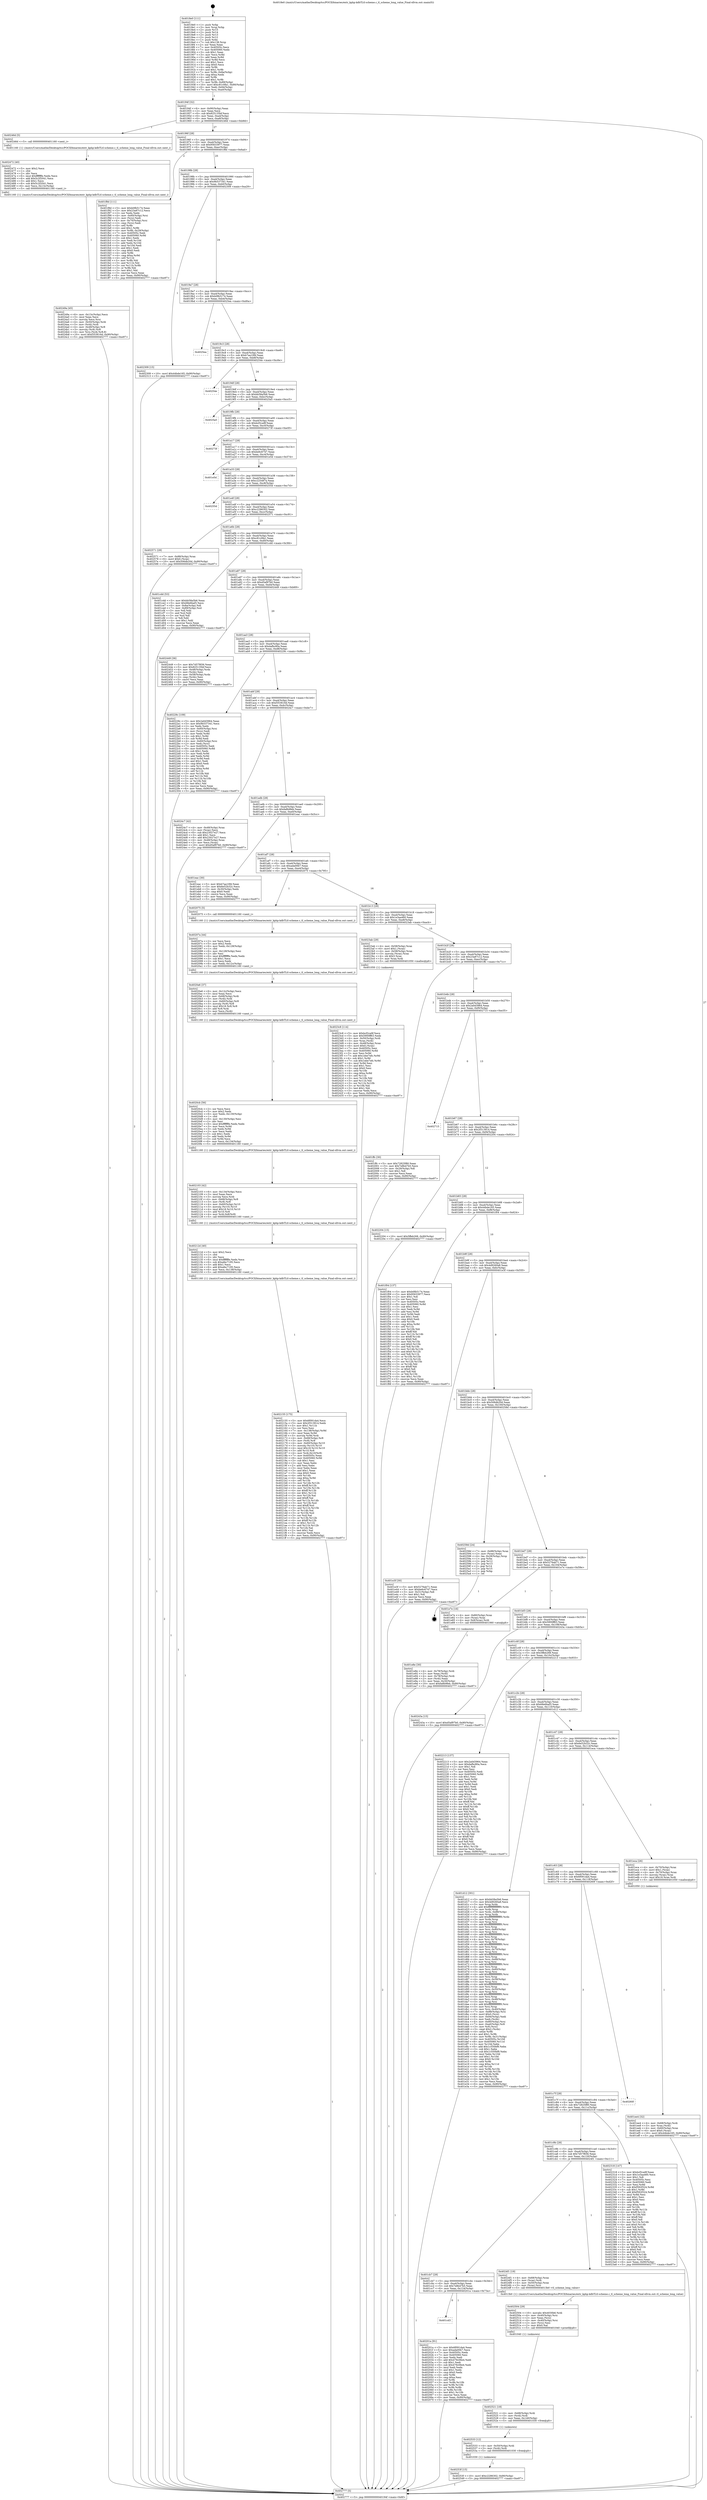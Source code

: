digraph "0x4018e0" {
  label = "0x4018e0 (/mnt/c/Users/mathe/Desktop/tcc/POCII/binaries/extr_kphp-kdbTLtl-scheme.c_tl_scheme_long_value_Final-ollvm.out::main(0))"
  labelloc = "t"
  node[shape=record]

  Entry [label="",width=0.3,height=0.3,shape=circle,fillcolor=black,style=filled]
  "0x40194f" [label="{
     0x40194f [32]\l
     | [instrs]\l
     &nbsp;&nbsp;0x40194f \<+6\>: mov -0x90(%rbp),%eax\l
     &nbsp;&nbsp;0x401955 \<+2\>: mov %eax,%ecx\l
     &nbsp;&nbsp;0x401957 \<+6\>: sub $0x825135bf,%ecx\l
     &nbsp;&nbsp;0x40195d \<+6\>: mov %eax,-0xa4(%rbp)\l
     &nbsp;&nbsp;0x401963 \<+6\>: mov %ecx,-0xa8(%rbp)\l
     &nbsp;&nbsp;0x401969 \<+6\>: je 000000000040246d \<main+0xb8d\>\l
  }"]
  "0x40246d" [label="{
     0x40246d [5]\l
     | [instrs]\l
     &nbsp;&nbsp;0x40246d \<+5\>: call 0000000000401160 \<next_i\>\l
     | [calls]\l
     &nbsp;&nbsp;0x401160 \{1\} (/mnt/c/Users/mathe/Desktop/tcc/POCII/binaries/extr_kphp-kdbTLtl-scheme.c_tl_scheme_long_value_Final-ollvm.out::next_i)\l
  }"]
  "0x40196f" [label="{
     0x40196f [28]\l
     | [instrs]\l
     &nbsp;&nbsp;0x40196f \<+5\>: jmp 0000000000401974 \<main+0x94\>\l
     &nbsp;&nbsp;0x401974 \<+6\>: mov -0xa4(%rbp),%eax\l
     &nbsp;&nbsp;0x40197a \<+5\>: sub $0x95633977,%eax\l
     &nbsp;&nbsp;0x40197f \<+6\>: mov %eax,-0xac(%rbp)\l
     &nbsp;&nbsp;0x401985 \<+6\>: je 0000000000401f8d \<main+0x6ad\>\l
  }"]
  Exit [label="",width=0.3,height=0.3,shape=circle,fillcolor=black,style=filled,peripheries=2]
  "0x401f8d" [label="{
     0x401f8d [111]\l
     | [instrs]\l
     &nbsp;&nbsp;0x401f8d \<+5\>: mov $0xb0fb5174,%eax\l
     &nbsp;&nbsp;0x401f92 \<+5\>: mov $0x23a87c12,%ecx\l
     &nbsp;&nbsp;0x401f97 \<+2\>: xor %edx,%edx\l
     &nbsp;&nbsp;0x401f99 \<+4\>: mov -0x60(%rbp),%rsi\l
     &nbsp;&nbsp;0x401f9d \<+2\>: mov (%rsi),%edi\l
     &nbsp;&nbsp;0x401f9f \<+4\>: mov -0x70(%rbp),%rsi\l
     &nbsp;&nbsp;0x401fa3 \<+2\>: cmp (%rsi),%edi\l
     &nbsp;&nbsp;0x401fa5 \<+4\>: setl %r8b\l
     &nbsp;&nbsp;0x401fa9 \<+4\>: and $0x1,%r8b\l
     &nbsp;&nbsp;0x401fad \<+4\>: mov %r8b,-0x29(%rbp)\l
     &nbsp;&nbsp;0x401fb1 \<+7\>: mov 0x40505c,%edi\l
     &nbsp;&nbsp;0x401fb8 \<+8\>: mov 0x405060,%r9d\l
     &nbsp;&nbsp;0x401fc0 \<+3\>: sub $0x1,%edx\l
     &nbsp;&nbsp;0x401fc3 \<+3\>: mov %edi,%r10d\l
     &nbsp;&nbsp;0x401fc6 \<+3\>: add %edx,%r10d\l
     &nbsp;&nbsp;0x401fc9 \<+4\>: imul %r10d,%edi\l
     &nbsp;&nbsp;0x401fcd \<+3\>: and $0x1,%edi\l
     &nbsp;&nbsp;0x401fd0 \<+3\>: cmp $0x0,%edi\l
     &nbsp;&nbsp;0x401fd3 \<+4\>: sete %r8b\l
     &nbsp;&nbsp;0x401fd7 \<+4\>: cmp $0xa,%r9d\l
     &nbsp;&nbsp;0x401fdb \<+4\>: setl %r11b\l
     &nbsp;&nbsp;0x401fdf \<+3\>: mov %r8b,%bl\l
     &nbsp;&nbsp;0x401fe2 \<+3\>: and %r11b,%bl\l
     &nbsp;&nbsp;0x401fe5 \<+3\>: xor %r11b,%r8b\l
     &nbsp;&nbsp;0x401fe8 \<+3\>: or %r8b,%bl\l
     &nbsp;&nbsp;0x401feb \<+3\>: test $0x1,%bl\l
     &nbsp;&nbsp;0x401fee \<+3\>: cmovne %ecx,%eax\l
     &nbsp;&nbsp;0x401ff1 \<+6\>: mov %eax,-0x90(%rbp)\l
     &nbsp;&nbsp;0x401ff7 \<+5\>: jmp 0000000000402777 \<main+0xe97\>\l
  }"]
  "0x40198b" [label="{
     0x40198b [28]\l
     | [instrs]\l
     &nbsp;&nbsp;0x40198b \<+5\>: jmp 0000000000401990 \<main+0xb0\>\l
     &nbsp;&nbsp;0x401990 \<+6\>: mov -0xa4(%rbp),%eax\l
     &nbsp;&nbsp;0x401996 \<+5\>: sub $0x9b537341,%eax\l
     &nbsp;&nbsp;0x40199b \<+6\>: mov %eax,-0xb0(%rbp)\l
     &nbsp;&nbsp;0x4019a1 \<+6\>: je 0000000000402309 \<main+0xa29\>\l
  }"]
  "0x40253f" [label="{
     0x40253f [15]\l
     | [instrs]\l
     &nbsp;&nbsp;0x40253f \<+10\>: movl $0xc2286302,-0x90(%rbp)\l
     &nbsp;&nbsp;0x402549 \<+5\>: jmp 0000000000402777 \<main+0xe97\>\l
  }"]
  "0x402309" [label="{
     0x402309 [15]\l
     | [instrs]\l
     &nbsp;&nbsp;0x402309 \<+10\>: movl $0x44bde165,-0x90(%rbp)\l
     &nbsp;&nbsp;0x402313 \<+5\>: jmp 0000000000402777 \<main+0xe97\>\l
  }"]
  "0x4019a7" [label="{
     0x4019a7 [28]\l
     | [instrs]\l
     &nbsp;&nbsp;0x4019a7 \<+5\>: jmp 00000000004019ac \<main+0xcc\>\l
     &nbsp;&nbsp;0x4019ac \<+6\>: mov -0xa4(%rbp),%eax\l
     &nbsp;&nbsp;0x4019b2 \<+5\>: sub $0xb0fb5174,%eax\l
     &nbsp;&nbsp;0x4019b7 \<+6\>: mov %eax,-0xb4(%rbp)\l
     &nbsp;&nbsp;0x4019bd \<+6\>: je 00000000004025ea \<main+0xd0a\>\l
  }"]
  "0x402533" [label="{
     0x402533 [12]\l
     | [instrs]\l
     &nbsp;&nbsp;0x402533 \<+4\>: mov -0x50(%rbp),%rdi\l
     &nbsp;&nbsp;0x402537 \<+3\>: mov (%rdi),%rdi\l
     &nbsp;&nbsp;0x40253a \<+5\>: call 0000000000401030 \<free@plt\>\l
     | [calls]\l
     &nbsp;&nbsp;0x401030 \{1\} (unknown)\l
  }"]
  "0x4025ea" [label="{
     0x4025ea\l
  }", style=dashed]
  "0x4019c3" [label="{
     0x4019c3 [28]\l
     | [instrs]\l
     &nbsp;&nbsp;0x4019c3 \<+5\>: jmp 00000000004019c8 \<main+0xe8\>\l
     &nbsp;&nbsp;0x4019c8 \<+6\>: mov -0xa4(%rbp),%eax\l
     &nbsp;&nbsp;0x4019ce \<+5\>: sub $0xb7aa10fd,%eax\l
     &nbsp;&nbsp;0x4019d3 \<+6\>: mov %eax,-0xb8(%rbp)\l
     &nbsp;&nbsp;0x4019d9 \<+6\>: je 000000000040254e \<main+0xc6e\>\l
  }"]
  "0x402521" [label="{
     0x402521 [18]\l
     | [instrs]\l
     &nbsp;&nbsp;0x402521 \<+4\>: mov -0x68(%rbp),%rdi\l
     &nbsp;&nbsp;0x402525 \<+3\>: mov (%rdi),%rdi\l
     &nbsp;&nbsp;0x402528 \<+6\>: mov %eax,-0x140(%rbp)\l
     &nbsp;&nbsp;0x40252e \<+5\>: call 0000000000401030 \<free@plt\>\l
     | [calls]\l
     &nbsp;&nbsp;0x401030 \{1\} (unknown)\l
  }"]
  "0x40254e" [label="{
     0x40254e\l
  }", style=dashed]
  "0x4019df" [label="{
     0x4019df [28]\l
     | [instrs]\l
     &nbsp;&nbsp;0x4019df \<+5\>: jmp 00000000004019e4 \<main+0x104\>\l
     &nbsp;&nbsp;0x4019e4 \<+6\>: mov -0xa4(%rbp),%eax\l
     &nbsp;&nbsp;0x4019ea \<+5\>: sub $0xbb58a5b6,%eax\l
     &nbsp;&nbsp;0x4019ef \<+6\>: mov %eax,-0xbc(%rbp)\l
     &nbsp;&nbsp;0x4019f5 \<+6\>: je 00000000004025a5 \<main+0xcc5\>\l
  }"]
  "0x402504" [label="{
     0x402504 [29]\l
     | [instrs]\l
     &nbsp;&nbsp;0x402504 \<+10\>: movabs $0x4030b6,%rdi\l
     &nbsp;&nbsp;0x40250e \<+4\>: mov -0x40(%rbp),%rsi\l
     &nbsp;&nbsp;0x402512 \<+2\>: mov %eax,(%rsi)\l
     &nbsp;&nbsp;0x402514 \<+4\>: mov -0x40(%rbp),%rsi\l
     &nbsp;&nbsp;0x402518 \<+2\>: mov (%rsi),%esi\l
     &nbsp;&nbsp;0x40251a \<+2\>: mov $0x0,%al\l
     &nbsp;&nbsp;0x40251c \<+5\>: call 0000000000401040 \<printf@plt\>\l
     | [calls]\l
     &nbsp;&nbsp;0x401040 \{1\} (unknown)\l
  }"]
  "0x4025a5" [label="{
     0x4025a5\l
  }", style=dashed]
  "0x4019fb" [label="{
     0x4019fb [28]\l
     | [instrs]\l
     &nbsp;&nbsp;0x4019fb \<+5\>: jmp 0000000000401a00 \<main+0x120\>\l
     &nbsp;&nbsp;0x401a00 \<+6\>: mov -0xa4(%rbp),%eax\l
     &nbsp;&nbsp;0x401a06 \<+5\>: sub $0xbcf2ca9f,%eax\l
     &nbsp;&nbsp;0x401a0b \<+6\>: mov %eax,-0xc0(%rbp)\l
     &nbsp;&nbsp;0x401a11 \<+6\>: je 000000000040273f \<main+0xe5f\>\l
  }"]
  "0x40249a" [label="{
     0x40249a [45]\l
     | [instrs]\l
     &nbsp;&nbsp;0x40249a \<+6\>: mov -0x13c(%rbp),%ecx\l
     &nbsp;&nbsp;0x4024a0 \<+3\>: imul %eax,%ecx\l
     &nbsp;&nbsp;0x4024a3 \<+3\>: movslq %ecx,%rsi\l
     &nbsp;&nbsp;0x4024a6 \<+4\>: mov -0x50(%rbp),%rdi\l
     &nbsp;&nbsp;0x4024aa \<+3\>: mov (%rdi),%rdi\l
     &nbsp;&nbsp;0x4024ad \<+4\>: mov -0x48(%rbp),%r8\l
     &nbsp;&nbsp;0x4024b1 \<+3\>: movslq (%r8),%r8\l
     &nbsp;&nbsp;0x4024b4 \<+4\>: mov %rsi,(%rdi,%r8,8)\l
     &nbsp;&nbsp;0x4024b8 \<+10\>: movl $0xf353616d,-0x90(%rbp)\l
     &nbsp;&nbsp;0x4024c2 \<+5\>: jmp 0000000000402777 \<main+0xe97\>\l
  }"]
  "0x40273f" [label="{
     0x40273f\l
  }", style=dashed]
  "0x401a17" [label="{
     0x401a17 [28]\l
     | [instrs]\l
     &nbsp;&nbsp;0x401a17 \<+5\>: jmp 0000000000401a1c \<main+0x13c\>\l
     &nbsp;&nbsp;0x401a1c \<+6\>: mov -0xa4(%rbp),%eax\l
     &nbsp;&nbsp;0x401a22 \<+5\>: sub $0xbe6c6747,%eax\l
     &nbsp;&nbsp;0x401a27 \<+6\>: mov %eax,-0xc4(%rbp)\l
     &nbsp;&nbsp;0x401a2d \<+6\>: je 0000000000401e5d \<main+0x57d\>\l
  }"]
  "0x402472" [label="{
     0x402472 [40]\l
     | [instrs]\l
     &nbsp;&nbsp;0x402472 \<+5\>: mov $0x2,%ecx\l
     &nbsp;&nbsp;0x402477 \<+1\>: cltd\l
     &nbsp;&nbsp;0x402478 \<+2\>: idiv %ecx\l
     &nbsp;&nbsp;0x40247a \<+6\>: imul $0xfffffffe,%edx,%ecx\l
     &nbsp;&nbsp;0x402480 \<+6\>: add $0x5c2f2041,%ecx\l
     &nbsp;&nbsp;0x402486 \<+3\>: add $0x1,%ecx\l
     &nbsp;&nbsp;0x402489 \<+6\>: sub $0x5c2f2041,%ecx\l
     &nbsp;&nbsp;0x40248f \<+6\>: mov %ecx,-0x13c(%rbp)\l
     &nbsp;&nbsp;0x402495 \<+5\>: call 0000000000401160 \<next_i\>\l
     | [calls]\l
     &nbsp;&nbsp;0x401160 \{1\} (/mnt/c/Users/mathe/Desktop/tcc/POCII/binaries/extr_kphp-kdbTLtl-scheme.c_tl_scheme_long_value_Final-ollvm.out::next_i)\l
  }"]
  "0x401e5d" [label="{
     0x401e5d\l
  }", style=dashed]
  "0x401a33" [label="{
     0x401a33 [28]\l
     | [instrs]\l
     &nbsp;&nbsp;0x401a33 \<+5\>: jmp 0000000000401a38 \<main+0x158\>\l
     &nbsp;&nbsp;0x401a38 \<+6\>: mov -0xa4(%rbp),%eax\l
     &nbsp;&nbsp;0x401a3e \<+5\>: sub $0xc225487a,%eax\l
     &nbsp;&nbsp;0x401a43 \<+6\>: mov %eax,-0xc8(%rbp)\l
     &nbsp;&nbsp;0x401a49 \<+6\>: je 000000000040255d \<main+0xc7d\>\l
  }"]
  "0x4023c8" [label="{
     0x4023c8 [114]\l
     | [instrs]\l
     &nbsp;&nbsp;0x4023c8 \<+5\>: mov $0xbcf2ca9f,%ecx\l
     &nbsp;&nbsp;0x4023cd \<+5\>: mov $0x5900ff63,%edx\l
     &nbsp;&nbsp;0x4023d2 \<+4\>: mov -0x50(%rbp),%rdi\l
     &nbsp;&nbsp;0x4023d6 \<+3\>: mov %rax,(%rdi)\l
     &nbsp;&nbsp;0x4023d9 \<+4\>: mov -0x48(%rbp),%rax\l
     &nbsp;&nbsp;0x4023dd \<+6\>: movl $0x0,(%rax)\l
     &nbsp;&nbsp;0x4023e3 \<+7\>: mov 0x40505c,%esi\l
     &nbsp;&nbsp;0x4023ea \<+8\>: mov 0x405060,%r8d\l
     &nbsp;&nbsp;0x4023f2 \<+3\>: mov %esi,%r9d\l
     &nbsp;&nbsp;0x4023f5 \<+7\>: add $0x1ebe7efc,%r9d\l
     &nbsp;&nbsp;0x4023fc \<+4\>: sub $0x1,%r9d\l
     &nbsp;&nbsp;0x402400 \<+7\>: sub $0x1ebe7efc,%r9d\l
     &nbsp;&nbsp;0x402407 \<+4\>: imul %r9d,%esi\l
     &nbsp;&nbsp;0x40240b \<+3\>: and $0x1,%esi\l
     &nbsp;&nbsp;0x40240e \<+3\>: cmp $0x0,%esi\l
     &nbsp;&nbsp;0x402411 \<+4\>: sete %r10b\l
     &nbsp;&nbsp;0x402415 \<+4\>: cmp $0xa,%r8d\l
     &nbsp;&nbsp;0x402419 \<+4\>: setl %r11b\l
     &nbsp;&nbsp;0x40241d \<+3\>: mov %r10b,%bl\l
     &nbsp;&nbsp;0x402420 \<+3\>: and %r11b,%bl\l
     &nbsp;&nbsp;0x402423 \<+3\>: xor %r11b,%r10b\l
     &nbsp;&nbsp;0x402426 \<+3\>: or %r10b,%bl\l
     &nbsp;&nbsp;0x402429 \<+3\>: test $0x1,%bl\l
     &nbsp;&nbsp;0x40242c \<+3\>: cmovne %edx,%ecx\l
     &nbsp;&nbsp;0x40242f \<+6\>: mov %ecx,-0x90(%rbp)\l
     &nbsp;&nbsp;0x402435 \<+5\>: jmp 0000000000402777 \<main+0xe97\>\l
  }"]
  "0x40255d" [label="{
     0x40255d\l
  }", style=dashed]
  "0x401a4f" [label="{
     0x401a4f [28]\l
     | [instrs]\l
     &nbsp;&nbsp;0x401a4f \<+5\>: jmp 0000000000401a54 \<main+0x174\>\l
     &nbsp;&nbsp;0x401a54 \<+6\>: mov -0xa4(%rbp),%eax\l
     &nbsp;&nbsp;0x401a5a \<+5\>: sub $0xc2286302,%eax\l
     &nbsp;&nbsp;0x401a5f \<+6\>: mov %eax,-0xcc(%rbp)\l
     &nbsp;&nbsp;0x401a65 \<+6\>: je 0000000000402571 \<main+0xc91\>\l
  }"]
  "0x402155" [label="{
     0x402155 [175]\l
     | [instrs]\l
     &nbsp;&nbsp;0x402155 \<+5\>: mov $0x6f091da4,%ecx\l
     &nbsp;&nbsp;0x40215a \<+5\>: mov $0x2f313914,%edx\l
     &nbsp;&nbsp;0x40215f \<+3\>: mov $0x1,%r11b\l
     &nbsp;&nbsp;0x402162 \<+2\>: xor %esi,%esi\l
     &nbsp;&nbsp;0x402164 \<+7\>: mov -0x138(%rbp),%r9d\l
     &nbsp;&nbsp;0x40216b \<+4\>: imul %eax,%r9d\l
     &nbsp;&nbsp;0x40216f \<+3\>: movslq %r9d,%rdi\l
     &nbsp;&nbsp;0x402172 \<+4\>: mov -0x68(%rbp),%r8\l
     &nbsp;&nbsp;0x402176 \<+3\>: mov (%r8),%r8\l
     &nbsp;&nbsp;0x402179 \<+4\>: mov -0x60(%rbp),%r10\l
     &nbsp;&nbsp;0x40217d \<+3\>: movslq (%r10),%r10\l
     &nbsp;&nbsp;0x402180 \<+4\>: imul $0x18,%r10,%r10\l
     &nbsp;&nbsp;0x402184 \<+3\>: add %r10,%r8\l
     &nbsp;&nbsp;0x402187 \<+4\>: mov %rdi,0x10(%r8)\l
     &nbsp;&nbsp;0x40218b \<+7\>: mov 0x40505c,%eax\l
     &nbsp;&nbsp;0x402192 \<+8\>: mov 0x405060,%r9d\l
     &nbsp;&nbsp;0x40219a \<+3\>: sub $0x1,%esi\l
     &nbsp;&nbsp;0x40219d \<+2\>: mov %eax,%ebx\l
     &nbsp;&nbsp;0x40219f \<+2\>: add %esi,%ebx\l
     &nbsp;&nbsp;0x4021a1 \<+3\>: imul %ebx,%eax\l
     &nbsp;&nbsp;0x4021a4 \<+3\>: and $0x1,%eax\l
     &nbsp;&nbsp;0x4021a7 \<+3\>: cmp $0x0,%eax\l
     &nbsp;&nbsp;0x4021aa \<+4\>: sete %r14b\l
     &nbsp;&nbsp;0x4021ae \<+4\>: cmp $0xa,%r9d\l
     &nbsp;&nbsp;0x4021b2 \<+4\>: setl %r15b\l
     &nbsp;&nbsp;0x4021b6 \<+3\>: mov %r14b,%r12b\l
     &nbsp;&nbsp;0x4021b9 \<+4\>: xor $0xff,%r12b\l
     &nbsp;&nbsp;0x4021bd \<+3\>: mov %r15b,%r13b\l
     &nbsp;&nbsp;0x4021c0 \<+4\>: xor $0xff,%r13b\l
     &nbsp;&nbsp;0x4021c4 \<+4\>: xor $0x1,%r11b\l
     &nbsp;&nbsp;0x4021c8 \<+3\>: mov %r12b,%al\l
     &nbsp;&nbsp;0x4021cb \<+2\>: and $0xff,%al\l
     &nbsp;&nbsp;0x4021cd \<+3\>: and %r11b,%r14b\l
     &nbsp;&nbsp;0x4021d0 \<+3\>: mov %r13b,%sil\l
     &nbsp;&nbsp;0x4021d3 \<+4\>: and $0xff,%sil\l
     &nbsp;&nbsp;0x4021d7 \<+3\>: and %r11b,%r15b\l
     &nbsp;&nbsp;0x4021da \<+3\>: or %r14b,%al\l
     &nbsp;&nbsp;0x4021dd \<+3\>: or %r15b,%sil\l
     &nbsp;&nbsp;0x4021e0 \<+3\>: xor %sil,%al\l
     &nbsp;&nbsp;0x4021e3 \<+3\>: or %r13b,%r12b\l
     &nbsp;&nbsp;0x4021e6 \<+4\>: xor $0xff,%r12b\l
     &nbsp;&nbsp;0x4021ea \<+4\>: or $0x1,%r11b\l
     &nbsp;&nbsp;0x4021ee \<+3\>: and %r11b,%r12b\l
     &nbsp;&nbsp;0x4021f1 \<+3\>: or %r12b,%al\l
     &nbsp;&nbsp;0x4021f4 \<+2\>: test $0x1,%al\l
     &nbsp;&nbsp;0x4021f6 \<+3\>: cmovne %edx,%ecx\l
     &nbsp;&nbsp;0x4021f9 \<+6\>: mov %ecx,-0x90(%rbp)\l
     &nbsp;&nbsp;0x4021ff \<+5\>: jmp 0000000000402777 \<main+0xe97\>\l
  }"]
  "0x402571" [label="{
     0x402571 [28]\l
     | [instrs]\l
     &nbsp;&nbsp;0x402571 \<+7\>: mov -0x88(%rbp),%rax\l
     &nbsp;&nbsp;0x402578 \<+6\>: movl $0x0,(%rax)\l
     &nbsp;&nbsp;0x40257e \<+10\>: movl $0x506db20d,-0x90(%rbp)\l
     &nbsp;&nbsp;0x402588 \<+5\>: jmp 0000000000402777 \<main+0xe97\>\l
  }"]
  "0x401a6b" [label="{
     0x401a6b [28]\l
     | [instrs]\l
     &nbsp;&nbsp;0x401a6b \<+5\>: jmp 0000000000401a70 \<main+0x190\>\l
     &nbsp;&nbsp;0x401a70 \<+6\>: mov -0xa4(%rbp),%eax\l
     &nbsp;&nbsp;0x401a76 \<+5\>: sub $0xc81c0fa1,%eax\l
     &nbsp;&nbsp;0x401a7b \<+6\>: mov %eax,-0xd0(%rbp)\l
     &nbsp;&nbsp;0x401a81 \<+6\>: je 0000000000401cdd \<main+0x3fd\>\l
  }"]
  "0x40212d" [label="{
     0x40212d [40]\l
     | [instrs]\l
     &nbsp;&nbsp;0x40212d \<+5\>: mov $0x2,%ecx\l
     &nbsp;&nbsp;0x402132 \<+1\>: cltd\l
     &nbsp;&nbsp;0x402133 \<+2\>: idiv %ecx\l
     &nbsp;&nbsp;0x402135 \<+6\>: imul $0xfffffffe,%edx,%ecx\l
     &nbsp;&nbsp;0x40213b \<+6\>: sub $0xafec7195,%ecx\l
     &nbsp;&nbsp;0x402141 \<+3\>: add $0x1,%ecx\l
     &nbsp;&nbsp;0x402144 \<+6\>: add $0xafec7195,%ecx\l
     &nbsp;&nbsp;0x40214a \<+6\>: mov %ecx,-0x138(%rbp)\l
     &nbsp;&nbsp;0x402150 \<+5\>: call 0000000000401160 \<next_i\>\l
     | [calls]\l
     &nbsp;&nbsp;0x401160 \{1\} (/mnt/c/Users/mathe/Desktop/tcc/POCII/binaries/extr_kphp-kdbTLtl-scheme.c_tl_scheme_long_value_Final-ollvm.out::next_i)\l
  }"]
  "0x401cdd" [label="{
     0x401cdd [53]\l
     | [instrs]\l
     &nbsp;&nbsp;0x401cdd \<+5\>: mov $0xbb58a5b6,%eax\l
     &nbsp;&nbsp;0x401ce2 \<+5\>: mov $0x68e6baf3,%ecx\l
     &nbsp;&nbsp;0x401ce7 \<+6\>: mov -0x8a(%rbp),%dl\l
     &nbsp;&nbsp;0x401ced \<+7\>: mov -0x89(%rbp),%sil\l
     &nbsp;&nbsp;0x401cf4 \<+3\>: mov %dl,%dil\l
     &nbsp;&nbsp;0x401cf7 \<+3\>: and %sil,%dil\l
     &nbsp;&nbsp;0x401cfa \<+3\>: xor %sil,%dl\l
     &nbsp;&nbsp;0x401cfd \<+3\>: or %dl,%dil\l
     &nbsp;&nbsp;0x401d00 \<+4\>: test $0x1,%dil\l
     &nbsp;&nbsp;0x401d04 \<+3\>: cmovne %ecx,%eax\l
     &nbsp;&nbsp;0x401d07 \<+6\>: mov %eax,-0x90(%rbp)\l
     &nbsp;&nbsp;0x401d0d \<+5\>: jmp 0000000000402777 \<main+0xe97\>\l
  }"]
  "0x401a87" [label="{
     0x401a87 [28]\l
     | [instrs]\l
     &nbsp;&nbsp;0x401a87 \<+5\>: jmp 0000000000401a8c \<main+0x1ac\>\l
     &nbsp;&nbsp;0x401a8c \<+6\>: mov -0xa4(%rbp),%eax\l
     &nbsp;&nbsp;0x401a92 \<+5\>: sub $0xd5af97b0,%eax\l
     &nbsp;&nbsp;0x401a97 \<+6\>: mov %eax,-0xd4(%rbp)\l
     &nbsp;&nbsp;0x401a9d \<+6\>: je 0000000000402449 \<main+0xb69\>\l
  }"]
  "0x402777" [label="{
     0x402777 [5]\l
     | [instrs]\l
     &nbsp;&nbsp;0x402777 \<+5\>: jmp 000000000040194f \<main+0x6f\>\l
  }"]
  "0x4018e0" [label="{
     0x4018e0 [111]\l
     | [instrs]\l
     &nbsp;&nbsp;0x4018e0 \<+1\>: push %rbp\l
     &nbsp;&nbsp;0x4018e1 \<+3\>: mov %rsp,%rbp\l
     &nbsp;&nbsp;0x4018e4 \<+2\>: push %r15\l
     &nbsp;&nbsp;0x4018e6 \<+2\>: push %r14\l
     &nbsp;&nbsp;0x4018e8 \<+2\>: push %r13\l
     &nbsp;&nbsp;0x4018ea \<+2\>: push %r12\l
     &nbsp;&nbsp;0x4018ec \<+1\>: push %rbx\l
     &nbsp;&nbsp;0x4018ed \<+7\>: sub $0x138,%rsp\l
     &nbsp;&nbsp;0x4018f4 \<+2\>: xor %eax,%eax\l
     &nbsp;&nbsp;0x4018f6 \<+7\>: mov 0x40505c,%ecx\l
     &nbsp;&nbsp;0x4018fd \<+7\>: mov 0x405060,%edx\l
     &nbsp;&nbsp;0x401904 \<+3\>: sub $0x1,%eax\l
     &nbsp;&nbsp;0x401907 \<+3\>: mov %ecx,%r8d\l
     &nbsp;&nbsp;0x40190a \<+3\>: add %eax,%r8d\l
     &nbsp;&nbsp;0x40190d \<+4\>: imul %r8d,%ecx\l
     &nbsp;&nbsp;0x401911 \<+3\>: and $0x1,%ecx\l
     &nbsp;&nbsp;0x401914 \<+3\>: cmp $0x0,%ecx\l
     &nbsp;&nbsp;0x401917 \<+4\>: sete %r9b\l
     &nbsp;&nbsp;0x40191b \<+4\>: and $0x1,%r9b\l
     &nbsp;&nbsp;0x40191f \<+7\>: mov %r9b,-0x8a(%rbp)\l
     &nbsp;&nbsp;0x401926 \<+3\>: cmp $0xa,%edx\l
     &nbsp;&nbsp;0x401929 \<+4\>: setl %r9b\l
     &nbsp;&nbsp;0x40192d \<+4\>: and $0x1,%r9b\l
     &nbsp;&nbsp;0x401931 \<+7\>: mov %r9b,-0x89(%rbp)\l
     &nbsp;&nbsp;0x401938 \<+10\>: movl $0xc81c0fa1,-0x90(%rbp)\l
     &nbsp;&nbsp;0x401942 \<+6\>: mov %edi,-0x94(%rbp)\l
     &nbsp;&nbsp;0x401948 \<+7\>: mov %rsi,-0xa0(%rbp)\l
  }"]
  "0x402103" [label="{
     0x402103 [42]\l
     | [instrs]\l
     &nbsp;&nbsp;0x402103 \<+6\>: mov -0x134(%rbp),%ecx\l
     &nbsp;&nbsp;0x402109 \<+3\>: imul %eax,%ecx\l
     &nbsp;&nbsp;0x40210c \<+3\>: movslq %ecx,%rdi\l
     &nbsp;&nbsp;0x40210f \<+4\>: mov -0x68(%rbp),%r8\l
     &nbsp;&nbsp;0x402113 \<+3\>: mov (%r8),%r8\l
     &nbsp;&nbsp;0x402116 \<+4\>: mov -0x60(%rbp),%r10\l
     &nbsp;&nbsp;0x40211a \<+3\>: movslq (%r10),%r10\l
     &nbsp;&nbsp;0x40211d \<+4\>: imul $0x18,%r10,%r10\l
     &nbsp;&nbsp;0x402121 \<+3\>: add %r10,%r8\l
     &nbsp;&nbsp;0x402124 \<+4\>: mov %rdi,0x8(%r8)\l
     &nbsp;&nbsp;0x402128 \<+5\>: call 0000000000401160 \<next_i\>\l
     | [calls]\l
     &nbsp;&nbsp;0x401160 \{1\} (/mnt/c/Users/mathe/Desktop/tcc/POCII/binaries/extr_kphp-kdbTLtl-scheme.c_tl_scheme_long_value_Final-ollvm.out::next_i)\l
  }"]
  "0x402449" [label="{
     0x402449 [36]\l
     | [instrs]\l
     &nbsp;&nbsp;0x402449 \<+5\>: mov $0x7d57f656,%eax\l
     &nbsp;&nbsp;0x40244e \<+5\>: mov $0x825135bf,%ecx\l
     &nbsp;&nbsp;0x402453 \<+4\>: mov -0x48(%rbp),%rdx\l
     &nbsp;&nbsp;0x402457 \<+2\>: mov (%rdx),%esi\l
     &nbsp;&nbsp;0x402459 \<+4\>: mov -0x58(%rbp),%rdx\l
     &nbsp;&nbsp;0x40245d \<+2\>: cmp (%rdx),%esi\l
     &nbsp;&nbsp;0x40245f \<+3\>: cmovl %ecx,%eax\l
     &nbsp;&nbsp;0x402462 \<+6\>: mov %eax,-0x90(%rbp)\l
     &nbsp;&nbsp;0x402468 \<+5\>: jmp 0000000000402777 \<main+0xe97\>\l
  }"]
  "0x401aa3" [label="{
     0x401aa3 [28]\l
     | [instrs]\l
     &nbsp;&nbsp;0x401aa3 \<+5\>: jmp 0000000000401aa8 \<main+0x1c8\>\l
     &nbsp;&nbsp;0x401aa8 \<+6\>: mov -0xa4(%rbp),%eax\l
     &nbsp;&nbsp;0x401aae \<+5\>: sub $0xdafbc80a,%eax\l
     &nbsp;&nbsp;0x401ab3 \<+6\>: mov %eax,-0xd8(%rbp)\l
     &nbsp;&nbsp;0x401ab9 \<+6\>: je 000000000040229c \<main+0x9bc\>\l
  }"]
  "0x4020cb" [label="{
     0x4020cb [56]\l
     | [instrs]\l
     &nbsp;&nbsp;0x4020cb \<+2\>: xor %ecx,%ecx\l
     &nbsp;&nbsp;0x4020cd \<+5\>: mov $0x2,%edx\l
     &nbsp;&nbsp;0x4020d2 \<+6\>: mov %edx,-0x130(%rbp)\l
     &nbsp;&nbsp;0x4020d8 \<+1\>: cltd\l
     &nbsp;&nbsp;0x4020d9 \<+6\>: mov -0x130(%rbp),%esi\l
     &nbsp;&nbsp;0x4020df \<+2\>: idiv %esi\l
     &nbsp;&nbsp;0x4020e1 \<+6\>: imul $0xfffffffe,%edx,%edx\l
     &nbsp;&nbsp;0x4020e7 \<+3\>: mov %ecx,%r9d\l
     &nbsp;&nbsp;0x4020ea \<+3\>: sub %edx,%r9d\l
     &nbsp;&nbsp;0x4020ed \<+2\>: mov %ecx,%edx\l
     &nbsp;&nbsp;0x4020ef \<+3\>: sub $0x1,%edx\l
     &nbsp;&nbsp;0x4020f2 \<+3\>: add %edx,%r9d\l
     &nbsp;&nbsp;0x4020f5 \<+3\>: sub %r9d,%ecx\l
     &nbsp;&nbsp;0x4020f8 \<+6\>: mov %ecx,-0x134(%rbp)\l
     &nbsp;&nbsp;0x4020fe \<+5\>: call 0000000000401160 \<next_i\>\l
     | [calls]\l
     &nbsp;&nbsp;0x401160 \{1\} (/mnt/c/Users/mathe/Desktop/tcc/POCII/binaries/extr_kphp-kdbTLtl-scheme.c_tl_scheme_long_value_Final-ollvm.out::next_i)\l
  }"]
  "0x40229c" [label="{
     0x40229c [109]\l
     | [instrs]\l
     &nbsp;&nbsp;0x40229c \<+5\>: mov $0x2a0d3964,%eax\l
     &nbsp;&nbsp;0x4022a1 \<+5\>: mov $0x9b537341,%ecx\l
     &nbsp;&nbsp;0x4022a6 \<+2\>: xor %edx,%edx\l
     &nbsp;&nbsp;0x4022a8 \<+4\>: mov -0x60(%rbp),%rsi\l
     &nbsp;&nbsp;0x4022ac \<+2\>: mov (%rsi),%edi\l
     &nbsp;&nbsp;0x4022ae \<+3\>: mov %edx,%r8d\l
     &nbsp;&nbsp;0x4022b1 \<+4\>: sub $0x1,%r8d\l
     &nbsp;&nbsp;0x4022b5 \<+3\>: sub %r8d,%edi\l
     &nbsp;&nbsp;0x4022b8 \<+4\>: mov -0x60(%rbp),%rsi\l
     &nbsp;&nbsp;0x4022bc \<+2\>: mov %edi,(%rsi)\l
     &nbsp;&nbsp;0x4022be \<+7\>: mov 0x40505c,%edi\l
     &nbsp;&nbsp;0x4022c5 \<+8\>: mov 0x405060,%r8d\l
     &nbsp;&nbsp;0x4022cd \<+3\>: sub $0x1,%edx\l
     &nbsp;&nbsp;0x4022d0 \<+3\>: mov %edi,%r9d\l
     &nbsp;&nbsp;0x4022d3 \<+3\>: add %edx,%r9d\l
     &nbsp;&nbsp;0x4022d6 \<+4\>: imul %r9d,%edi\l
     &nbsp;&nbsp;0x4022da \<+3\>: and $0x1,%edi\l
     &nbsp;&nbsp;0x4022dd \<+3\>: cmp $0x0,%edi\l
     &nbsp;&nbsp;0x4022e0 \<+4\>: sete %r10b\l
     &nbsp;&nbsp;0x4022e4 \<+4\>: cmp $0xa,%r8d\l
     &nbsp;&nbsp;0x4022e8 \<+4\>: setl %r11b\l
     &nbsp;&nbsp;0x4022ec \<+3\>: mov %r10b,%bl\l
     &nbsp;&nbsp;0x4022ef \<+3\>: and %r11b,%bl\l
     &nbsp;&nbsp;0x4022f2 \<+3\>: xor %r11b,%r10b\l
     &nbsp;&nbsp;0x4022f5 \<+3\>: or %r10b,%bl\l
     &nbsp;&nbsp;0x4022f8 \<+3\>: test $0x1,%bl\l
     &nbsp;&nbsp;0x4022fb \<+3\>: cmovne %ecx,%eax\l
     &nbsp;&nbsp;0x4022fe \<+6\>: mov %eax,-0x90(%rbp)\l
     &nbsp;&nbsp;0x402304 \<+5\>: jmp 0000000000402777 \<main+0xe97\>\l
  }"]
  "0x401abf" [label="{
     0x401abf [28]\l
     | [instrs]\l
     &nbsp;&nbsp;0x401abf \<+5\>: jmp 0000000000401ac4 \<main+0x1e4\>\l
     &nbsp;&nbsp;0x401ac4 \<+6\>: mov -0xa4(%rbp),%eax\l
     &nbsp;&nbsp;0x401aca \<+5\>: sub $0xf353616d,%eax\l
     &nbsp;&nbsp;0x401acf \<+6\>: mov %eax,-0xdc(%rbp)\l
     &nbsp;&nbsp;0x401ad5 \<+6\>: je 00000000004024c7 \<main+0xbe7\>\l
  }"]
  "0x4020a6" [label="{
     0x4020a6 [37]\l
     | [instrs]\l
     &nbsp;&nbsp;0x4020a6 \<+6\>: mov -0x12c(%rbp),%ecx\l
     &nbsp;&nbsp;0x4020ac \<+3\>: imul %eax,%ecx\l
     &nbsp;&nbsp;0x4020af \<+4\>: mov -0x68(%rbp),%rdi\l
     &nbsp;&nbsp;0x4020b3 \<+3\>: mov (%rdi),%rdi\l
     &nbsp;&nbsp;0x4020b6 \<+4\>: mov -0x60(%rbp),%r8\l
     &nbsp;&nbsp;0x4020ba \<+3\>: movslq (%r8),%r8\l
     &nbsp;&nbsp;0x4020bd \<+4\>: imul $0x18,%r8,%r8\l
     &nbsp;&nbsp;0x4020c1 \<+3\>: add %r8,%rdi\l
     &nbsp;&nbsp;0x4020c4 \<+2\>: mov %ecx,(%rdi)\l
     &nbsp;&nbsp;0x4020c6 \<+5\>: call 0000000000401160 \<next_i\>\l
     | [calls]\l
     &nbsp;&nbsp;0x401160 \{1\} (/mnt/c/Users/mathe/Desktop/tcc/POCII/binaries/extr_kphp-kdbTLtl-scheme.c_tl_scheme_long_value_Final-ollvm.out::next_i)\l
  }"]
  "0x4024c7" [label="{
     0x4024c7 [42]\l
     | [instrs]\l
     &nbsp;&nbsp;0x4024c7 \<+4\>: mov -0x48(%rbp),%rax\l
     &nbsp;&nbsp;0x4024cb \<+2\>: mov (%rax),%ecx\l
     &nbsp;&nbsp;0x4024cd \<+6\>: sub $0x23027e27,%ecx\l
     &nbsp;&nbsp;0x4024d3 \<+3\>: add $0x1,%ecx\l
     &nbsp;&nbsp;0x4024d6 \<+6\>: add $0x23027e27,%ecx\l
     &nbsp;&nbsp;0x4024dc \<+4\>: mov -0x48(%rbp),%rax\l
     &nbsp;&nbsp;0x4024e0 \<+2\>: mov %ecx,(%rax)\l
     &nbsp;&nbsp;0x4024e2 \<+10\>: movl $0xd5af97b0,-0x90(%rbp)\l
     &nbsp;&nbsp;0x4024ec \<+5\>: jmp 0000000000402777 \<main+0xe97\>\l
  }"]
  "0x401adb" [label="{
     0x401adb [28]\l
     | [instrs]\l
     &nbsp;&nbsp;0x401adb \<+5\>: jmp 0000000000401ae0 \<main+0x200\>\l
     &nbsp;&nbsp;0x401ae0 \<+6\>: mov -0xa4(%rbp),%eax\l
     &nbsp;&nbsp;0x401ae6 \<+5\>: sub $0xfa8b9feb,%eax\l
     &nbsp;&nbsp;0x401aeb \<+6\>: mov %eax,-0xe0(%rbp)\l
     &nbsp;&nbsp;0x401af1 \<+6\>: je 0000000000401eac \<main+0x5cc\>\l
  }"]
  "0x40207a" [label="{
     0x40207a [44]\l
     | [instrs]\l
     &nbsp;&nbsp;0x40207a \<+2\>: xor %ecx,%ecx\l
     &nbsp;&nbsp;0x40207c \<+5\>: mov $0x2,%edx\l
     &nbsp;&nbsp;0x402081 \<+6\>: mov %edx,-0x128(%rbp)\l
     &nbsp;&nbsp;0x402087 \<+1\>: cltd\l
     &nbsp;&nbsp;0x402088 \<+6\>: mov -0x128(%rbp),%esi\l
     &nbsp;&nbsp;0x40208e \<+2\>: idiv %esi\l
     &nbsp;&nbsp;0x402090 \<+6\>: imul $0xfffffffe,%edx,%edx\l
     &nbsp;&nbsp;0x402096 \<+3\>: sub $0x1,%ecx\l
     &nbsp;&nbsp;0x402099 \<+2\>: sub %ecx,%edx\l
     &nbsp;&nbsp;0x40209b \<+6\>: mov %edx,-0x12c(%rbp)\l
     &nbsp;&nbsp;0x4020a1 \<+5\>: call 0000000000401160 \<next_i\>\l
     | [calls]\l
     &nbsp;&nbsp;0x401160 \{1\} (/mnt/c/Users/mathe/Desktop/tcc/POCII/binaries/extr_kphp-kdbTLtl-scheme.c_tl_scheme_long_value_Final-ollvm.out::next_i)\l
  }"]
  "0x401eac" [label="{
     0x401eac [30]\l
     | [instrs]\l
     &nbsp;&nbsp;0x401eac \<+5\>: mov $0xb7aa10fd,%eax\l
     &nbsp;&nbsp;0x401eb1 \<+5\>: mov $0x6e52b32c,%ecx\l
     &nbsp;&nbsp;0x401eb6 \<+3\>: mov -0x30(%rbp),%edx\l
     &nbsp;&nbsp;0x401eb9 \<+3\>: cmp $0x0,%edx\l
     &nbsp;&nbsp;0x401ebc \<+3\>: cmove %ecx,%eax\l
     &nbsp;&nbsp;0x401ebf \<+6\>: mov %eax,-0x90(%rbp)\l
     &nbsp;&nbsp;0x401ec5 \<+5\>: jmp 0000000000402777 \<main+0xe97\>\l
  }"]
  "0x401af7" [label="{
     0x401af7 [28]\l
     | [instrs]\l
     &nbsp;&nbsp;0x401af7 \<+5\>: jmp 0000000000401afc \<main+0x21c\>\l
     &nbsp;&nbsp;0x401afc \<+6\>: mov -0xa4(%rbp),%eax\l
     &nbsp;&nbsp;0x401b02 \<+5\>: sub $0xada00b7,%eax\l
     &nbsp;&nbsp;0x401b07 \<+6\>: mov %eax,-0xe4(%rbp)\l
     &nbsp;&nbsp;0x401b0d \<+6\>: je 0000000000402075 \<main+0x795\>\l
  }"]
  "0x401cd3" [label="{
     0x401cd3\l
  }", style=dashed]
  "0x402075" [label="{
     0x402075 [5]\l
     | [instrs]\l
     &nbsp;&nbsp;0x402075 \<+5\>: call 0000000000401160 \<next_i\>\l
     | [calls]\l
     &nbsp;&nbsp;0x401160 \{1\} (/mnt/c/Users/mathe/Desktop/tcc/POCII/binaries/extr_kphp-kdbTLtl-scheme.c_tl_scheme_long_value_Final-ollvm.out::next_i)\l
  }"]
  "0x401b13" [label="{
     0x401b13 [28]\l
     | [instrs]\l
     &nbsp;&nbsp;0x401b13 \<+5\>: jmp 0000000000401b18 \<main+0x238\>\l
     &nbsp;&nbsp;0x401b18 \<+6\>: mov -0xa4(%rbp),%eax\l
     &nbsp;&nbsp;0x401b1e \<+5\>: sub $0x1e3aa460,%eax\l
     &nbsp;&nbsp;0x401b23 \<+6\>: mov %eax,-0xe8(%rbp)\l
     &nbsp;&nbsp;0x401b29 \<+6\>: je 00000000004023ab \<main+0xacb\>\l
  }"]
  "0x40201a" [label="{
     0x40201a [91]\l
     | [instrs]\l
     &nbsp;&nbsp;0x40201a \<+5\>: mov $0x6f091da4,%eax\l
     &nbsp;&nbsp;0x40201f \<+5\>: mov $0xada00b7,%ecx\l
     &nbsp;&nbsp;0x402024 \<+7\>: mov 0x40505c,%edx\l
     &nbsp;&nbsp;0x40202b \<+7\>: mov 0x405060,%esi\l
     &nbsp;&nbsp;0x402032 \<+2\>: mov %edx,%edi\l
     &nbsp;&nbsp;0x402034 \<+6\>: add $0x479c06e4,%edi\l
     &nbsp;&nbsp;0x40203a \<+3\>: sub $0x1,%edi\l
     &nbsp;&nbsp;0x40203d \<+6\>: sub $0x479c06e4,%edi\l
     &nbsp;&nbsp;0x402043 \<+3\>: imul %edi,%edx\l
     &nbsp;&nbsp;0x402046 \<+3\>: and $0x1,%edx\l
     &nbsp;&nbsp;0x402049 \<+3\>: cmp $0x0,%edx\l
     &nbsp;&nbsp;0x40204c \<+4\>: sete %r8b\l
     &nbsp;&nbsp;0x402050 \<+3\>: cmp $0xa,%esi\l
     &nbsp;&nbsp;0x402053 \<+4\>: setl %r9b\l
     &nbsp;&nbsp;0x402057 \<+3\>: mov %r8b,%r10b\l
     &nbsp;&nbsp;0x40205a \<+3\>: and %r9b,%r10b\l
     &nbsp;&nbsp;0x40205d \<+3\>: xor %r9b,%r8b\l
     &nbsp;&nbsp;0x402060 \<+3\>: or %r8b,%r10b\l
     &nbsp;&nbsp;0x402063 \<+4\>: test $0x1,%r10b\l
     &nbsp;&nbsp;0x402067 \<+3\>: cmovne %ecx,%eax\l
     &nbsp;&nbsp;0x40206a \<+6\>: mov %eax,-0x90(%rbp)\l
     &nbsp;&nbsp;0x402070 \<+5\>: jmp 0000000000402777 \<main+0xe97\>\l
  }"]
  "0x4023ab" [label="{
     0x4023ab [29]\l
     | [instrs]\l
     &nbsp;&nbsp;0x4023ab \<+4\>: mov -0x58(%rbp),%rax\l
     &nbsp;&nbsp;0x4023af \<+6\>: movl $0x1,(%rax)\l
     &nbsp;&nbsp;0x4023b5 \<+4\>: mov -0x58(%rbp),%rax\l
     &nbsp;&nbsp;0x4023b9 \<+3\>: movslq (%rax),%rax\l
     &nbsp;&nbsp;0x4023bc \<+4\>: shl $0x3,%rax\l
     &nbsp;&nbsp;0x4023c0 \<+3\>: mov %rax,%rdi\l
     &nbsp;&nbsp;0x4023c3 \<+5\>: call 0000000000401050 \<malloc@plt\>\l
     | [calls]\l
     &nbsp;&nbsp;0x401050 \{1\} (unknown)\l
  }"]
  "0x401b2f" [label="{
     0x401b2f [28]\l
     | [instrs]\l
     &nbsp;&nbsp;0x401b2f \<+5\>: jmp 0000000000401b34 \<main+0x254\>\l
     &nbsp;&nbsp;0x401b34 \<+6\>: mov -0xa4(%rbp),%eax\l
     &nbsp;&nbsp;0x401b3a \<+5\>: sub $0x23a87c12,%eax\l
     &nbsp;&nbsp;0x401b3f \<+6\>: mov %eax,-0xec(%rbp)\l
     &nbsp;&nbsp;0x401b45 \<+6\>: je 0000000000401ffc \<main+0x71c\>\l
  }"]
  "0x401cb7" [label="{
     0x401cb7 [28]\l
     | [instrs]\l
     &nbsp;&nbsp;0x401cb7 \<+5\>: jmp 0000000000401cbc \<main+0x3dc\>\l
     &nbsp;&nbsp;0x401cbc \<+6\>: mov -0xa4(%rbp),%eax\l
     &nbsp;&nbsp;0x401cc2 \<+5\>: sub $0x7e8b47b5,%eax\l
     &nbsp;&nbsp;0x401cc7 \<+6\>: mov %eax,-0x124(%rbp)\l
     &nbsp;&nbsp;0x401ccd \<+6\>: je 000000000040201a \<main+0x73a\>\l
  }"]
  "0x401ffc" [label="{
     0x401ffc [30]\l
     | [instrs]\l
     &nbsp;&nbsp;0x401ffc \<+5\>: mov $0x72825f80,%eax\l
     &nbsp;&nbsp;0x402001 \<+5\>: mov $0x7e8b47b5,%ecx\l
     &nbsp;&nbsp;0x402006 \<+3\>: mov -0x29(%rbp),%dl\l
     &nbsp;&nbsp;0x402009 \<+3\>: test $0x1,%dl\l
     &nbsp;&nbsp;0x40200c \<+3\>: cmovne %ecx,%eax\l
     &nbsp;&nbsp;0x40200f \<+6\>: mov %eax,-0x90(%rbp)\l
     &nbsp;&nbsp;0x402015 \<+5\>: jmp 0000000000402777 \<main+0xe97\>\l
  }"]
  "0x401b4b" [label="{
     0x401b4b [28]\l
     | [instrs]\l
     &nbsp;&nbsp;0x401b4b \<+5\>: jmp 0000000000401b50 \<main+0x270\>\l
     &nbsp;&nbsp;0x401b50 \<+6\>: mov -0xa4(%rbp),%eax\l
     &nbsp;&nbsp;0x401b56 \<+5\>: sub $0x2a0d3964,%eax\l
     &nbsp;&nbsp;0x401b5b \<+6\>: mov %eax,-0xf0(%rbp)\l
     &nbsp;&nbsp;0x401b61 \<+6\>: je 0000000000402715 \<main+0xe35\>\l
  }"]
  "0x4024f1" [label="{
     0x4024f1 [19]\l
     | [instrs]\l
     &nbsp;&nbsp;0x4024f1 \<+4\>: mov -0x68(%rbp),%rax\l
     &nbsp;&nbsp;0x4024f5 \<+3\>: mov (%rax),%rdi\l
     &nbsp;&nbsp;0x4024f8 \<+4\>: mov -0x50(%rbp),%rax\l
     &nbsp;&nbsp;0x4024fc \<+3\>: mov (%rax),%rsi\l
     &nbsp;&nbsp;0x4024ff \<+5\>: call 00000000004013b0 \<tl_scheme_long_value\>\l
     | [calls]\l
     &nbsp;&nbsp;0x4013b0 \{1\} (/mnt/c/Users/mathe/Desktop/tcc/POCII/binaries/extr_kphp-kdbTLtl-scheme.c_tl_scheme_long_value_Final-ollvm.out::tl_scheme_long_value)\l
  }"]
  "0x402715" [label="{
     0x402715\l
  }", style=dashed]
  "0x401b67" [label="{
     0x401b67 [28]\l
     | [instrs]\l
     &nbsp;&nbsp;0x401b67 \<+5\>: jmp 0000000000401b6c \<main+0x28c\>\l
     &nbsp;&nbsp;0x401b6c \<+6\>: mov -0xa4(%rbp),%eax\l
     &nbsp;&nbsp;0x401b72 \<+5\>: sub $0x2f313914,%eax\l
     &nbsp;&nbsp;0x401b77 \<+6\>: mov %eax,-0xf4(%rbp)\l
     &nbsp;&nbsp;0x401b7d \<+6\>: je 0000000000402204 \<main+0x924\>\l
  }"]
  "0x401c9b" [label="{
     0x401c9b [28]\l
     | [instrs]\l
     &nbsp;&nbsp;0x401c9b \<+5\>: jmp 0000000000401ca0 \<main+0x3c0\>\l
     &nbsp;&nbsp;0x401ca0 \<+6\>: mov -0xa4(%rbp),%eax\l
     &nbsp;&nbsp;0x401ca6 \<+5\>: sub $0x7d57f656,%eax\l
     &nbsp;&nbsp;0x401cab \<+6\>: mov %eax,-0x120(%rbp)\l
     &nbsp;&nbsp;0x401cb1 \<+6\>: je 00000000004024f1 \<main+0xc11\>\l
  }"]
  "0x402204" [label="{
     0x402204 [15]\l
     | [instrs]\l
     &nbsp;&nbsp;0x402204 \<+10\>: movl $0x5ffeb268,-0x90(%rbp)\l
     &nbsp;&nbsp;0x40220e \<+5\>: jmp 0000000000402777 \<main+0xe97\>\l
  }"]
  "0x401b83" [label="{
     0x401b83 [28]\l
     | [instrs]\l
     &nbsp;&nbsp;0x401b83 \<+5\>: jmp 0000000000401b88 \<main+0x2a8\>\l
     &nbsp;&nbsp;0x401b88 \<+6\>: mov -0xa4(%rbp),%eax\l
     &nbsp;&nbsp;0x401b8e \<+5\>: sub $0x44bde165,%eax\l
     &nbsp;&nbsp;0x401b93 \<+6\>: mov %eax,-0xf8(%rbp)\l
     &nbsp;&nbsp;0x401b99 \<+6\>: je 0000000000401f04 \<main+0x624\>\l
  }"]
  "0x402318" [label="{
     0x402318 [147]\l
     | [instrs]\l
     &nbsp;&nbsp;0x402318 \<+5\>: mov $0xbcf2ca9f,%eax\l
     &nbsp;&nbsp;0x40231d \<+5\>: mov $0x1e3aa460,%ecx\l
     &nbsp;&nbsp;0x402322 \<+2\>: mov $0x1,%dl\l
     &nbsp;&nbsp;0x402324 \<+7\>: mov 0x40505c,%esi\l
     &nbsp;&nbsp;0x40232b \<+7\>: mov 0x405060,%edi\l
     &nbsp;&nbsp;0x402332 \<+3\>: mov %esi,%r8d\l
     &nbsp;&nbsp;0x402335 \<+7\>: sub $0xf592f324,%r8d\l
     &nbsp;&nbsp;0x40233c \<+4\>: sub $0x1,%r8d\l
     &nbsp;&nbsp;0x402340 \<+7\>: add $0xf592f324,%r8d\l
     &nbsp;&nbsp;0x402347 \<+4\>: imul %r8d,%esi\l
     &nbsp;&nbsp;0x40234b \<+3\>: and $0x1,%esi\l
     &nbsp;&nbsp;0x40234e \<+3\>: cmp $0x0,%esi\l
     &nbsp;&nbsp;0x402351 \<+4\>: sete %r9b\l
     &nbsp;&nbsp;0x402355 \<+3\>: cmp $0xa,%edi\l
     &nbsp;&nbsp;0x402358 \<+4\>: setl %r10b\l
     &nbsp;&nbsp;0x40235c \<+3\>: mov %r9b,%r11b\l
     &nbsp;&nbsp;0x40235f \<+4\>: xor $0xff,%r11b\l
     &nbsp;&nbsp;0x402363 \<+3\>: mov %r10b,%bl\l
     &nbsp;&nbsp;0x402366 \<+3\>: xor $0xff,%bl\l
     &nbsp;&nbsp;0x402369 \<+3\>: xor $0x0,%dl\l
     &nbsp;&nbsp;0x40236c \<+3\>: mov %r11b,%r14b\l
     &nbsp;&nbsp;0x40236f \<+4\>: and $0x0,%r14b\l
     &nbsp;&nbsp;0x402373 \<+3\>: and %dl,%r9b\l
     &nbsp;&nbsp;0x402376 \<+3\>: mov %bl,%r15b\l
     &nbsp;&nbsp;0x402379 \<+4\>: and $0x0,%r15b\l
     &nbsp;&nbsp;0x40237d \<+3\>: and %dl,%r10b\l
     &nbsp;&nbsp;0x402380 \<+3\>: or %r9b,%r14b\l
     &nbsp;&nbsp;0x402383 \<+3\>: or %r10b,%r15b\l
     &nbsp;&nbsp;0x402386 \<+3\>: xor %r15b,%r14b\l
     &nbsp;&nbsp;0x402389 \<+3\>: or %bl,%r11b\l
     &nbsp;&nbsp;0x40238c \<+4\>: xor $0xff,%r11b\l
     &nbsp;&nbsp;0x402390 \<+3\>: or $0x0,%dl\l
     &nbsp;&nbsp;0x402393 \<+3\>: and %dl,%r11b\l
     &nbsp;&nbsp;0x402396 \<+3\>: or %r11b,%r14b\l
     &nbsp;&nbsp;0x402399 \<+4\>: test $0x1,%r14b\l
     &nbsp;&nbsp;0x40239d \<+3\>: cmovne %ecx,%eax\l
     &nbsp;&nbsp;0x4023a0 \<+6\>: mov %eax,-0x90(%rbp)\l
     &nbsp;&nbsp;0x4023a6 \<+5\>: jmp 0000000000402777 \<main+0xe97\>\l
  }"]
  "0x401f04" [label="{
     0x401f04 [137]\l
     | [instrs]\l
     &nbsp;&nbsp;0x401f04 \<+5\>: mov $0xb0fb5174,%eax\l
     &nbsp;&nbsp;0x401f09 \<+5\>: mov $0x95633977,%ecx\l
     &nbsp;&nbsp;0x401f0e \<+2\>: mov $0x1,%dl\l
     &nbsp;&nbsp;0x401f10 \<+2\>: xor %esi,%esi\l
     &nbsp;&nbsp;0x401f12 \<+7\>: mov 0x40505c,%edi\l
     &nbsp;&nbsp;0x401f19 \<+8\>: mov 0x405060,%r8d\l
     &nbsp;&nbsp;0x401f21 \<+3\>: sub $0x1,%esi\l
     &nbsp;&nbsp;0x401f24 \<+3\>: mov %edi,%r9d\l
     &nbsp;&nbsp;0x401f27 \<+3\>: add %esi,%r9d\l
     &nbsp;&nbsp;0x401f2a \<+4\>: imul %r9d,%edi\l
     &nbsp;&nbsp;0x401f2e \<+3\>: and $0x1,%edi\l
     &nbsp;&nbsp;0x401f31 \<+3\>: cmp $0x0,%edi\l
     &nbsp;&nbsp;0x401f34 \<+4\>: sete %r10b\l
     &nbsp;&nbsp;0x401f38 \<+4\>: cmp $0xa,%r8d\l
     &nbsp;&nbsp;0x401f3c \<+4\>: setl %r11b\l
     &nbsp;&nbsp;0x401f40 \<+3\>: mov %r10b,%bl\l
     &nbsp;&nbsp;0x401f43 \<+3\>: xor $0xff,%bl\l
     &nbsp;&nbsp;0x401f46 \<+3\>: mov %r11b,%r14b\l
     &nbsp;&nbsp;0x401f49 \<+4\>: xor $0xff,%r14b\l
     &nbsp;&nbsp;0x401f4d \<+3\>: xor $0x0,%dl\l
     &nbsp;&nbsp;0x401f50 \<+3\>: mov %bl,%r15b\l
     &nbsp;&nbsp;0x401f53 \<+4\>: and $0x0,%r15b\l
     &nbsp;&nbsp;0x401f57 \<+3\>: and %dl,%r10b\l
     &nbsp;&nbsp;0x401f5a \<+3\>: mov %r14b,%r12b\l
     &nbsp;&nbsp;0x401f5d \<+4\>: and $0x0,%r12b\l
     &nbsp;&nbsp;0x401f61 \<+3\>: and %dl,%r11b\l
     &nbsp;&nbsp;0x401f64 \<+3\>: or %r10b,%r15b\l
     &nbsp;&nbsp;0x401f67 \<+3\>: or %r11b,%r12b\l
     &nbsp;&nbsp;0x401f6a \<+3\>: xor %r12b,%r15b\l
     &nbsp;&nbsp;0x401f6d \<+3\>: or %r14b,%bl\l
     &nbsp;&nbsp;0x401f70 \<+3\>: xor $0xff,%bl\l
     &nbsp;&nbsp;0x401f73 \<+3\>: or $0x0,%dl\l
     &nbsp;&nbsp;0x401f76 \<+2\>: and %dl,%bl\l
     &nbsp;&nbsp;0x401f78 \<+3\>: or %bl,%r15b\l
     &nbsp;&nbsp;0x401f7b \<+4\>: test $0x1,%r15b\l
     &nbsp;&nbsp;0x401f7f \<+3\>: cmovne %ecx,%eax\l
     &nbsp;&nbsp;0x401f82 \<+6\>: mov %eax,-0x90(%rbp)\l
     &nbsp;&nbsp;0x401f88 \<+5\>: jmp 0000000000402777 \<main+0xe97\>\l
  }"]
  "0x401b9f" [label="{
     0x401b9f [28]\l
     | [instrs]\l
     &nbsp;&nbsp;0x401b9f \<+5\>: jmp 0000000000401ba4 \<main+0x2c4\>\l
     &nbsp;&nbsp;0x401ba4 \<+6\>: mov -0xa4(%rbp),%eax\l
     &nbsp;&nbsp;0x401baa \<+5\>: sub $0x4d9260a8,%eax\l
     &nbsp;&nbsp;0x401baf \<+6\>: mov %eax,-0xfc(%rbp)\l
     &nbsp;&nbsp;0x401bb5 \<+6\>: je 0000000000401e3f \<main+0x55f\>\l
  }"]
  "0x401c7f" [label="{
     0x401c7f [28]\l
     | [instrs]\l
     &nbsp;&nbsp;0x401c7f \<+5\>: jmp 0000000000401c84 \<main+0x3a4\>\l
     &nbsp;&nbsp;0x401c84 \<+6\>: mov -0xa4(%rbp),%eax\l
     &nbsp;&nbsp;0x401c8a \<+5\>: sub $0x72825f80,%eax\l
     &nbsp;&nbsp;0x401c8f \<+6\>: mov %eax,-0x11c(%rbp)\l
     &nbsp;&nbsp;0x401c95 \<+6\>: je 0000000000402318 \<main+0xa38\>\l
  }"]
  "0x401e3f" [label="{
     0x401e3f [30]\l
     | [instrs]\l
     &nbsp;&nbsp;0x401e3f \<+5\>: mov $0x5276ab71,%eax\l
     &nbsp;&nbsp;0x401e44 \<+5\>: mov $0xbe6c6747,%ecx\l
     &nbsp;&nbsp;0x401e49 \<+3\>: mov -0x31(%rbp),%dl\l
     &nbsp;&nbsp;0x401e4c \<+3\>: test $0x1,%dl\l
     &nbsp;&nbsp;0x401e4f \<+3\>: cmovne %ecx,%eax\l
     &nbsp;&nbsp;0x401e52 \<+6\>: mov %eax,-0x90(%rbp)\l
     &nbsp;&nbsp;0x401e58 \<+5\>: jmp 0000000000402777 \<main+0xe97\>\l
  }"]
  "0x401bbb" [label="{
     0x401bbb [28]\l
     | [instrs]\l
     &nbsp;&nbsp;0x401bbb \<+5\>: jmp 0000000000401bc0 \<main+0x2e0\>\l
     &nbsp;&nbsp;0x401bc0 \<+6\>: mov -0xa4(%rbp),%eax\l
     &nbsp;&nbsp;0x401bc6 \<+5\>: sub $0x506db20d,%eax\l
     &nbsp;&nbsp;0x401bcb \<+6\>: mov %eax,-0x100(%rbp)\l
     &nbsp;&nbsp;0x401bd1 \<+6\>: je 000000000040258d \<main+0xcad\>\l
  }"]
  "0x40260f" [label="{
     0x40260f\l
  }", style=dashed]
  "0x40258d" [label="{
     0x40258d [24]\l
     | [instrs]\l
     &nbsp;&nbsp;0x40258d \<+7\>: mov -0x88(%rbp),%rax\l
     &nbsp;&nbsp;0x402594 \<+2\>: mov (%rax),%eax\l
     &nbsp;&nbsp;0x402596 \<+4\>: lea -0x28(%rbp),%rsp\l
     &nbsp;&nbsp;0x40259a \<+1\>: pop %rbx\l
     &nbsp;&nbsp;0x40259b \<+2\>: pop %r12\l
     &nbsp;&nbsp;0x40259d \<+2\>: pop %r13\l
     &nbsp;&nbsp;0x40259f \<+2\>: pop %r14\l
     &nbsp;&nbsp;0x4025a1 \<+2\>: pop %r15\l
     &nbsp;&nbsp;0x4025a3 \<+1\>: pop %rbp\l
     &nbsp;&nbsp;0x4025a4 \<+1\>: ret\l
  }"]
  "0x401bd7" [label="{
     0x401bd7 [28]\l
     | [instrs]\l
     &nbsp;&nbsp;0x401bd7 \<+5\>: jmp 0000000000401bdc \<main+0x2fc\>\l
     &nbsp;&nbsp;0x401bdc \<+6\>: mov -0xa4(%rbp),%eax\l
     &nbsp;&nbsp;0x401be2 \<+5\>: sub $0x5276ab71,%eax\l
     &nbsp;&nbsp;0x401be7 \<+6\>: mov %eax,-0x104(%rbp)\l
     &nbsp;&nbsp;0x401bed \<+6\>: je 0000000000401e7e \<main+0x59e\>\l
  }"]
  "0x401ee4" [label="{
     0x401ee4 [32]\l
     | [instrs]\l
     &nbsp;&nbsp;0x401ee4 \<+4\>: mov -0x68(%rbp),%rdi\l
     &nbsp;&nbsp;0x401ee8 \<+3\>: mov %rax,(%rdi)\l
     &nbsp;&nbsp;0x401eeb \<+4\>: mov -0x60(%rbp),%rax\l
     &nbsp;&nbsp;0x401eef \<+6\>: movl $0x0,(%rax)\l
     &nbsp;&nbsp;0x401ef5 \<+10\>: movl $0x44bde165,-0x90(%rbp)\l
     &nbsp;&nbsp;0x401eff \<+5\>: jmp 0000000000402777 \<main+0xe97\>\l
  }"]
  "0x401e7e" [label="{
     0x401e7e [16]\l
     | [instrs]\l
     &nbsp;&nbsp;0x401e7e \<+4\>: mov -0x80(%rbp),%rax\l
     &nbsp;&nbsp;0x401e82 \<+3\>: mov (%rax),%rax\l
     &nbsp;&nbsp;0x401e85 \<+4\>: mov 0x8(%rax),%rdi\l
     &nbsp;&nbsp;0x401e89 \<+5\>: call 0000000000401060 \<atoi@plt\>\l
     | [calls]\l
     &nbsp;&nbsp;0x401060 \{1\} (unknown)\l
  }"]
  "0x401bf3" [label="{
     0x401bf3 [28]\l
     | [instrs]\l
     &nbsp;&nbsp;0x401bf3 \<+5\>: jmp 0000000000401bf8 \<main+0x318\>\l
     &nbsp;&nbsp;0x401bf8 \<+6\>: mov -0xa4(%rbp),%eax\l
     &nbsp;&nbsp;0x401bfe \<+5\>: sub $0x5900ff63,%eax\l
     &nbsp;&nbsp;0x401c03 \<+6\>: mov %eax,-0x108(%rbp)\l
     &nbsp;&nbsp;0x401c09 \<+6\>: je 000000000040243a \<main+0xb5a\>\l
  }"]
  "0x401c63" [label="{
     0x401c63 [28]\l
     | [instrs]\l
     &nbsp;&nbsp;0x401c63 \<+5\>: jmp 0000000000401c68 \<main+0x388\>\l
     &nbsp;&nbsp;0x401c68 \<+6\>: mov -0xa4(%rbp),%eax\l
     &nbsp;&nbsp;0x401c6e \<+5\>: sub $0x6f091da4,%eax\l
     &nbsp;&nbsp;0x401c73 \<+6\>: mov %eax,-0x118(%rbp)\l
     &nbsp;&nbsp;0x401c79 \<+6\>: je 000000000040260f \<main+0xd2f\>\l
  }"]
  "0x40243a" [label="{
     0x40243a [15]\l
     | [instrs]\l
     &nbsp;&nbsp;0x40243a \<+10\>: movl $0xd5af97b0,-0x90(%rbp)\l
     &nbsp;&nbsp;0x402444 \<+5\>: jmp 0000000000402777 \<main+0xe97\>\l
  }"]
  "0x401c0f" [label="{
     0x401c0f [28]\l
     | [instrs]\l
     &nbsp;&nbsp;0x401c0f \<+5\>: jmp 0000000000401c14 \<main+0x334\>\l
     &nbsp;&nbsp;0x401c14 \<+6\>: mov -0xa4(%rbp),%eax\l
     &nbsp;&nbsp;0x401c1a \<+5\>: sub $0x5ffeb268,%eax\l
     &nbsp;&nbsp;0x401c1f \<+6\>: mov %eax,-0x10c(%rbp)\l
     &nbsp;&nbsp;0x401c25 \<+6\>: je 0000000000402213 \<main+0x933\>\l
  }"]
  "0x401eca" [label="{
     0x401eca [26]\l
     | [instrs]\l
     &nbsp;&nbsp;0x401eca \<+4\>: mov -0x70(%rbp),%rax\l
     &nbsp;&nbsp;0x401ece \<+6\>: movl $0x1,(%rax)\l
     &nbsp;&nbsp;0x401ed4 \<+4\>: mov -0x70(%rbp),%rax\l
     &nbsp;&nbsp;0x401ed8 \<+3\>: movslq (%rax),%rax\l
     &nbsp;&nbsp;0x401edb \<+4\>: imul $0x18,%rax,%rdi\l
     &nbsp;&nbsp;0x401edf \<+5\>: call 0000000000401050 \<malloc@plt\>\l
     | [calls]\l
     &nbsp;&nbsp;0x401050 \{1\} (unknown)\l
  }"]
  "0x402213" [label="{
     0x402213 [137]\l
     | [instrs]\l
     &nbsp;&nbsp;0x402213 \<+5\>: mov $0x2a0d3964,%eax\l
     &nbsp;&nbsp;0x402218 \<+5\>: mov $0xdafbc80a,%ecx\l
     &nbsp;&nbsp;0x40221d \<+2\>: mov $0x1,%dl\l
     &nbsp;&nbsp;0x40221f \<+2\>: xor %esi,%esi\l
     &nbsp;&nbsp;0x402221 \<+7\>: mov 0x40505c,%edi\l
     &nbsp;&nbsp;0x402228 \<+8\>: mov 0x405060,%r8d\l
     &nbsp;&nbsp;0x402230 \<+3\>: sub $0x1,%esi\l
     &nbsp;&nbsp;0x402233 \<+3\>: mov %edi,%r9d\l
     &nbsp;&nbsp;0x402236 \<+3\>: add %esi,%r9d\l
     &nbsp;&nbsp;0x402239 \<+4\>: imul %r9d,%edi\l
     &nbsp;&nbsp;0x40223d \<+3\>: and $0x1,%edi\l
     &nbsp;&nbsp;0x402240 \<+3\>: cmp $0x0,%edi\l
     &nbsp;&nbsp;0x402243 \<+4\>: sete %r10b\l
     &nbsp;&nbsp;0x402247 \<+4\>: cmp $0xa,%r8d\l
     &nbsp;&nbsp;0x40224b \<+4\>: setl %r11b\l
     &nbsp;&nbsp;0x40224f \<+3\>: mov %r10b,%bl\l
     &nbsp;&nbsp;0x402252 \<+3\>: xor $0xff,%bl\l
     &nbsp;&nbsp;0x402255 \<+3\>: mov %r11b,%r14b\l
     &nbsp;&nbsp;0x402258 \<+4\>: xor $0xff,%r14b\l
     &nbsp;&nbsp;0x40225c \<+3\>: xor $0x0,%dl\l
     &nbsp;&nbsp;0x40225f \<+3\>: mov %bl,%r15b\l
     &nbsp;&nbsp;0x402262 \<+4\>: and $0x0,%r15b\l
     &nbsp;&nbsp;0x402266 \<+3\>: and %dl,%r10b\l
     &nbsp;&nbsp;0x402269 \<+3\>: mov %r14b,%r12b\l
     &nbsp;&nbsp;0x40226c \<+4\>: and $0x0,%r12b\l
     &nbsp;&nbsp;0x402270 \<+3\>: and %dl,%r11b\l
     &nbsp;&nbsp;0x402273 \<+3\>: or %r10b,%r15b\l
     &nbsp;&nbsp;0x402276 \<+3\>: or %r11b,%r12b\l
     &nbsp;&nbsp;0x402279 \<+3\>: xor %r12b,%r15b\l
     &nbsp;&nbsp;0x40227c \<+3\>: or %r14b,%bl\l
     &nbsp;&nbsp;0x40227f \<+3\>: xor $0xff,%bl\l
     &nbsp;&nbsp;0x402282 \<+3\>: or $0x0,%dl\l
     &nbsp;&nbsp;0x402285 \<+2\>: and %dl,%bl\l
     &nbsp;&nbsp;0x402287 \<+3\>: or %bl,%r15b\l
     &nbsp;&nbsp;0x40228a \<+4\>: test $0x1,%r15b\l
     &nbsp;&nbsp;0x40228e \<+3\>: cmovne %ecx,%eax\l
     &nbsp;&nbsp;0x402291 \<+6\>: mov %eax,-0x90(%rbp)\l
     &nbsp;&nbsp;0x402297 \<+5\>: jmp 0000000000402777 \<main+0xe97\>\l
  }"]
  "0x401c2b" [label="{
     0x401c2b [28]\l
     | [instrs]\l
     &nbsp;&nbsp;0x401c2b \<+5\>: jmp 0000000000401c30 \<main+0x350\>\l
     &nbsp;&nbsp;0x401c30 \<+6\>: mov -0xa4(%rbp),%eax\l
     &nbsp;&nbsp;0x401c36 \<+5\>: sub $0x68e6baf3,%eax\l
     &nbsp;&nbsp;0x401c3b \<+6\>: mov %eax,-0x110(%rbp)\l
     &nbsp;&nbsp;0x401c41 \<+6\>: je 0000000000401d12 \<main+0x432\>\l
  }"]
  "0x401e8e" [label="{
     0x401e8e [30]\l
     | [instrs]\l
     &nbsp;&nbsp;0x401e8e \<+4\>: mov -0x78(%rbp),%rdi\l
     &nbsp;&nbsp;0x401e92 \<+2\>: mov %eax,(%rdi)\l
     &nbsp;&nbsp;0x401e94 \<+4\>: mov -0x78(%rbp),%rdi\l
     &nbsp;&nbsp;0x401e98 \<+2\>: mov (%rdi),%eax\l
     &nbsp;&nbsp;0x401e9a \<+3\>: mov %eax,-0x30(%rbp)\l
     &nbsp;&nbsp;0x401e9d \<+10\>: movl $0xfa8b9feb,-0x90(%rbp)\l
     &nbsp;&nbsp;0x401ea7 \<+5\>: jmp 0000000000402777 \<main+0xe97\>\l
  }"]
  "0x401d12" [label="{
     0x401d12 [301]\l
     | [instrs]\l
     &nbsp;&nbsp;0x401d12 \<+5\>: mov $0xbb58a5b6,%eax\l
     &nbsp;&nbsp;0x401d17 \<+5\>: mov $0x4d9260a8,%ecx\l
     &nbsp;&nbsp;0x401d1c \<+3\>: mov %rsp,%rdx\l
     &nbsp;&nbsp;0x401d1f \<+4\>: add $0xfffffffffffffff0,%rdx\l
     &nbsp;&nbsp;0x401d23 \<+3\>: mov %rdx,%rsp\l
     &nbsp;&nbsp;0x401d26 \<+7\>: mov %rdx,-0x88(%rbp)\l
     &nbsp;&nbsp;0x401d2d \<+3\>: mov %rsp,%rdx\l
     &nbsp;&nbsp;0x401d30 \<+4\>: add $0xfffffffffffffff0,%rdx\l
     &nbsp;&nbsp;0x401d34 \<+3\>: mov %rdx,%rsp\l
     &nbsp;&nbsp;0x401d37 \<+3\>: mov %rsp,%rsi\l
     &nbsp;&nbsp;0x401d3a \<+4\>: add $0xfffffffffffffff0,%rsi\l
     &nbsp;&nbsp;0x401d3e \<+3\>: mov %rsi,%rsp\l
     &nbsp;&nbsp;0x401d41 \<+4\>: mov %rsi,-0x80(%rbp)\l
     &nbsp;&nbsp;0x401d45 \<+3\>: mov %rsp,%rsi\l
     &nbsp;&nbsp;0x401d48 \<+4\>: add $0xfffffffffffffff0,%rsi\l
     &nbsp;&nbsp;0x401d4c \<+3\>: mov %rsi,%rsp\l
     &nbsp;&nbsp;0x401d4f \<+4\>: mov %rsi,-0x78(%rbp)\l
     &nbsp;&nbsp;0x401d53 \<+3\>: mov %rsp,%rsi\l
     &nbsp;&nbsp;0x401d56 \<+4\>: add $0xfffffffffffffff0,%rsi\l
     &nbsp;&nbsp;0x401d5a \<+3\>: mov %rsi,%rsp\l
     &nbsp;&nbsp;0x401d5d \<+4\>: mov %rsi,-0x70(%rbp)\l
     &nbsp;&nbsp;0x401d61 \<+3\>: mov %rsp,%rsi\l
     &nbsp;&nbsp;0x401d64 \<+4\>: add $0xfffffffffffffff0,%rsi\l
     &nbsp;&nbsp;0x401d68 \<+3\>: mov %rsi,%rsp\l
     &nbsp;&nbsp;0x401d6b \<+4\>: mov %rsi,-0x68(%rbp)\l
     &nbsp;&nbsp;0x401d6f \<+3\>: mov %rsp,%rsi\l
     &nbsp;&nbsp;0x401d72 \<+4\>: add $0xfffffffffffffff0,%rsi\l
     &nbsp;&nbsp;0x401d76 \<+3\>: mov %rsi,%rsp\l
     &nbsp;&nbsp;0x401d79 \<+4\>: mov %rsi,-0x60(%rbp)\l
     &nbsp;&nbsp;0x401d7d \<+3\>: mov %rsp,%rsi\l
     &nbsp;&nbsp;0x401d80 \<+4\>: add $0xfffffffffffffff0,%rsi\l
     &nbsp;&nbsp;0x401d84 \<+3\>: mov %rsi,%rsp\l
     &nbsp;&nbsp;0x401d87 \<+4\>: mov %rsi,-0x58(%rbp)\l
     &nbsp;&nbsp;0x401d8b \<+3\>: mov %rsp,%rsi\l
     &nbsp;&nbsp;0x401d8e \<+4\>: add $0xfffffffffffffff0,%rsi\l
     &nbsp;&nbsp;0x401d92 \<+3\>: mov %rsi,%rsp\l
     &nbsp;&nbsp;0x401d95 \<+4\>: mov %rsi,-0x50(%rbp)\l
     &nbsp;&nbsp;0x401d99 \<+3\>: mov %rsp,%rsi\l
     &nbsp;&nbsp;0x401d9c \<+4\>: add $0xfffffffffffffff0,%rsi\l
     &nbsp;&nbsp;0x401da0 \<+3\>: mov %rsi,%rsp\l
     &nbsp;&nbsp;0x401da3 \<+4\>: mov %rsi,-0x48(%rbp)\l
     &nbsp;&nbsp;0x401da7 \<+3\>: mov %rsp,%rsi\l
     &nbsp;&nbsp;0x401daa \<+4\>: add $0xfffffffffffffff0,%rsi\l
     &nbsp;&nbsp;0x401dae \<+3\>: mov %rsi,%rsp\l
     &nbsp;&nbsp;0x401db1 \<+4\>: mov %rsi,-0x40(%rbp)\l
     &nbsp;&nbsp;0x401db5 \<+7\>: mov -0x88(%rbp),%rsi\l
     &nbsp;&nbsp;0x401dbc \<+6\>: movl $0x0,(%rsi)\l
     &nbsp;&nbsp;0x401dc2 \<+6\>: mov -0x94(%rbp),%edi\l
     &nbsp;&nbsp;0x401dc8 \<+2\>: mov %edi,(%rdx)\l
     &nbsp;&nbsp;0x401dca \<+4\>: mov -0x80(%rbp),%rsi\l
     &nbsp;&nbsp;0x401dce \<+7\>: mov -0xa0(%rbp),%r8\l
     &nbsp;&nbsp;0x401dd5 \<+3\>: mov %r8,(%rsi)\l
     &nbsp;&nbsp;0x401dd8 \<+3\>: cmpl $0x2,(%rdx)\l
     &nbsp;&nbsp;0x401ddb \<+4\>: setne %r9b\l
     &nbsp;&nbsp;0x401ddf \<+4\>: and $0x1,%r9b\l
     &nbsp;&nbsp;0x401de3 \<+4\>: mov %r9b,-0x31(%rbp)\l
     &nbsp;&nbsp;0x401de7 \<+8\>: mov 0x40505c,%r10d\l
     &nbsp;&nbsp;0x401def \<+8\>: mov 0x405060,%r11d\l
     &nbsp;&nbsp;0x401df7 \<+3\>: mov %r10d,%ebx\l
     &nbsp;&nbsp;0x401dfa \<+6\>: add $0x1c550bf9,%ebx\l
     &nbsp;&nbsp;0x401e00 \<+3\>: sub $0x1,%ebx\l
     &nbsp;&nbsp;0x401e03 \<+6\>: sub $0x1c550bf9,%ebx\l
     &nbsp;&nbsp;0x401e09 \<+4\>: imul %ebx,%r10d\l
     &nbsp;&nbsp;0x401e0d \<+4\>: and $0x1,%r10d\l
     &nbsp;&nbsp;0x401e11 \<+4\>: cmp $0x0,%r10d\l
     &nbsp;&nbsp;0x401e15 \<+4\>: sete %r9b\l
     &nbsp;&nbsp;0x401e19 \<+4\>: cmp $0xa,%r11d\l
     &nbsp;&nbsp;0x401e1d \<+4\>: setl %r14b\l
     &nbsp;&nbsp;0x401e21 \<+3\>: mov %r9b,%r15b\l
     &nbsp;&nbsp;0x401e24 \<+3\>: and %r14b,%r15b\l
     &nbsp;&nbsp;0x401e27 \<+3\>: xor %r14b,%r9b\l
     &nbsp;&nbsp;0x401e2a \<+3\>: or %r9b,%r15b\l
     &nbsp;&nbsp;0x401e2d \<+4\>: test $0x1,%r15b\l
     &nbsp;&nbsp;0x401e31 \<+3\>: cmovne %ecx,%eax\l
     &nbsp;&nbsp;0x401e34 \<+6\>: mov %eax,-0x90(%rbp)\l
     &nbsp;&nbsp;0x401e3a \<+5\>: jmp 0000000000402777 \<main+0xe97\>\l
  }"]
  "0x401c47" [label="{
     0x401c47 [28]\l
     | [instrs]\l
     &nbsp;&nbsp;0x401c47 \<+5\>: jmp 0000000000401c4c \<main+0x36c\>\l
     &nbsp;&nbsp;0x401c4c \<+6\>: mov -0xa4(%rbp),%eax\l
     &nbsp;&nbsp;0x401c52 \<+5\>: sub $0x6e52b32c,%eax\l
     &nbsp;&nbsp;0x401c57 \<+6\>: mov %eax,-0x114(%rbp)\l
     &nbsp;&nbsp;0x401c5d \<+6\>: je 0000000000401eca \<main+0x5ea\>\l
  }"]
  Entry -> "0x4018e0" [label=" 1"]
  "0x40194f" -> "0x40246d" [label=" 1"]
  "0x40194f" -> "0x40196f" [label=" 27"]
  "0x40258d" -> Exit [label=" 1"]
  "0x40196f" -> "0x401f8d" [label=" 2"]
  "0x40196f" -> "0x40198b" [label=" 25"]
  "0x402571" -> "0x402777" [label=" 1"]
  "0x40198b" -> "0x402309" [label=" 1"]
  "0x40198b" -> "0x4019a7" [label=" 24"]
  "0x40253f" -> "0x402777" [label=" 1"]
  "0x4019a7" -> "0x4025ea" [label=" 0"]
  "0x4019a7" -> "0x4019c3" [label=" 24"]
  "0x402533" -> "0x40253f" [label=" 1"]
  "0x4019c3" -> "0x40254e" [label=" 0"]
  "0x4019c3" -> "0x4019df" [label=" 24"]
  "0x402521" -> "0x402533" [label=" 1"]
  "0x4019df" -> "0x4025a5" [label=" 0"]
  "0x4019df" -> "0x4019fb" [label=" 24"]
  "0x402504" -> "0x402521" [label=" 1"]
  "0x4019fb" -> "0x40273f" [label=" 0"]
  "0x4019fb" -> "0x401a17" [label=" 24"]
  "0x4024f1" -> "0x402504" [label=" 1"]
  "0x401a17" -> "0x401e5d" [label=" 0"]
  "0x401a17" -> "0x401a33" [label=" 24"]
  "0x4024c7" -> "0x402777" [label=" 1"]
  "0x401a33" -> "0x40255d" [label=" 0"]
  "0x401a33" -> "0x401a4f" [label=" 24"]
  "0x40249a" -> "0x402777" [label=" 1"]
  "0x401a4f" -> "0x402571" [label=" 1"]
  "0x401a4f" -> "0x401a6b" [label=" 23"]
  "0x402472" -> "0x40249a" [label=" 1"]
  "0x401a6b" -> "0x401cdd" [label=" 1"]
  "0x401a6b" -> "0x401a87" [label=" 22"]
  "0x401cdd" -> "0x402777" [label=" 1"]
  "0x4018e0" -> "0x40194f" [label=" 1"]
  "0x402777" -> "0x40194f" [label=" 27"]
  "0x40246d" -> "0x402472" [label=" 1"]
  "0x401a87" -> "0x402449" [label=" 2"]
  "0x401a87" -> "0x401aa3" [label=" 20"]
  "0x402449" -> "0x402777" [label=" 2"]
  "0x401aa3" -> "0x40229c" [label=" 1"]
  "0x401aa3" -> "0x401abf" [label=" 19"]
  "0x40243a" -> "0x402777" [label=" 1"]
  "0x401abf" -> "0x4024c7" [label=" 1"]
  "0x401abf" -> "0x401adb" [label=" 18"]
  "0x4023c8" -> "0x402777" [label=" 1"]
  "0x401adb" -> "0x401eac" [label=" 1"]
  "0x401adb" -> "0x401af7" [label=" 17"]
  "0x4023ab" -> "0x4023c8" [label=" 1"]
  "0x401af7" -> "0x402075" [label=" 1"]
  "0x401af7" -> "0x401b13" [label=" 16"]
  "0x402318" -> "0x402777" [label=" 1"]
  "0x401b13" -> "0x4023ab" [label=" 1"]
  "0x401b13" -> "0x401b2f" [label=" 15"]
  "0x402309" -> "0x402777" [label=" 1"]
  "0x401b2f" -> "0x401ffc" [label=" 2"]
  "0x401b2f" -> "0x401b4b" [label=" 13"]
  "0x402213" -> "0x402777" [label=" 1"]
  "0x401b4b" -> "0x402715" [label=" 0"]
  "0x401b4b" -> "0x401b67" [label=" 13"]
  "0x402204" -> "0x402777" [label=" 1"]
  "0x401b67" -> "0x402204" [label=" 1"]
  "0x401b67" -> "0x401b83" [label=" 12"]
  "0x40212d" -> "0x402155" [label=" 1"]
  "0x401b83" -> "0x401f04" [label=" 2"]
  "0x401b83" -> "0x401b9f" [label=" 10"]
  "0x402103" -> "0x40212d" [label=" 1"]
  "0x401b9f" -> "0x401e3f" [label=" 1"]
  "0x401b9f" -> "0x401bbb" [label=" 9"]
  "0x4020a6" -> "0x4020cb" [label=" 1"]
  "0x401bbb" -> "0x40258d" [label=" 1"]
  "0x401bbb" -> "0x401bd7" [label=" 8"]
  "0x40207a" -> "0x4020a6" [label=" 1"]
  "0x401bd7" -> "0x401e7e" [label=" 1"]
  "0x401bd7" -> "0x401bf3" [label=" 7"]
  "0x40201a" -> "0x402777" [label=" 1"]
  "0x401bf3" -> "0x40243a" [label=" 1"]
  "0x401bf3" -> "0x401c0f" [label=" 6"]
  "0x401cb7" -> "0x401cd3" [label=" 0"]
  "0x401c0f" -> "0x402213" [label=" 1"]
  "0x401c0f" -> "0x401c2b" [label=" 5"]
  "0x401cb7" -> "0x40201a" [label=" 1"]
  "0x401c2b" -> "0x401d12" [label=" 1"]
  "0x401c2b" -> "0x401c47" [label=" 4"]
  "0x401c9b" -> "0x401cb7" [label=" 1"]
  "0x401d12" -> "0x402777" [label=" 1"]
  "0x401e3f" -> "0x402777" [label=" 1"]
  "0x401e7e" -> "0x401e8e" [label=" 1"]
  "0x401e8e" -> "0x402777" [label=" 1"]
  "0x401eac" -> "0x402777" [label=" 1"]
  "0x40229c" -> "0x402777" [label=" 1"]
  "0x401c47" -> "0x401eca" [label=" 1"]
  "0x401c47" -> "0x401c63" [label=" 3"]
  "0x401eca" -> "0x401ee4" [label=" 1"]
  "0x401ee4" -> "0x402777" [label=" 1"]
  "0x401f04" -> "0x402777" [label=" 2"]
  "0x401f8d" -> "0x402777" [label=" 2"]
  "0x401ffc" -> "0x402777" [label=" 2"]
  "0x402075" -> "0x40207a" [label=" 1"]
  "0x401c63" -> "0x40260f" [label=" 0"]
  "0x401c63" -> "0x401c7f" [label=" 3"]
  "0x4020cb" -> "0x402103" [label=" 1"]
  "0x401c7f" -> "0x402318" [label=" 1"]
  "0x401c7f" -> "0x401c9b" [label=" 2"]
  "0x402155" -> "0x402777" [label=" 1"]
  "0x401c9b" -> "0x4024f1" [label=" 1"]
}
